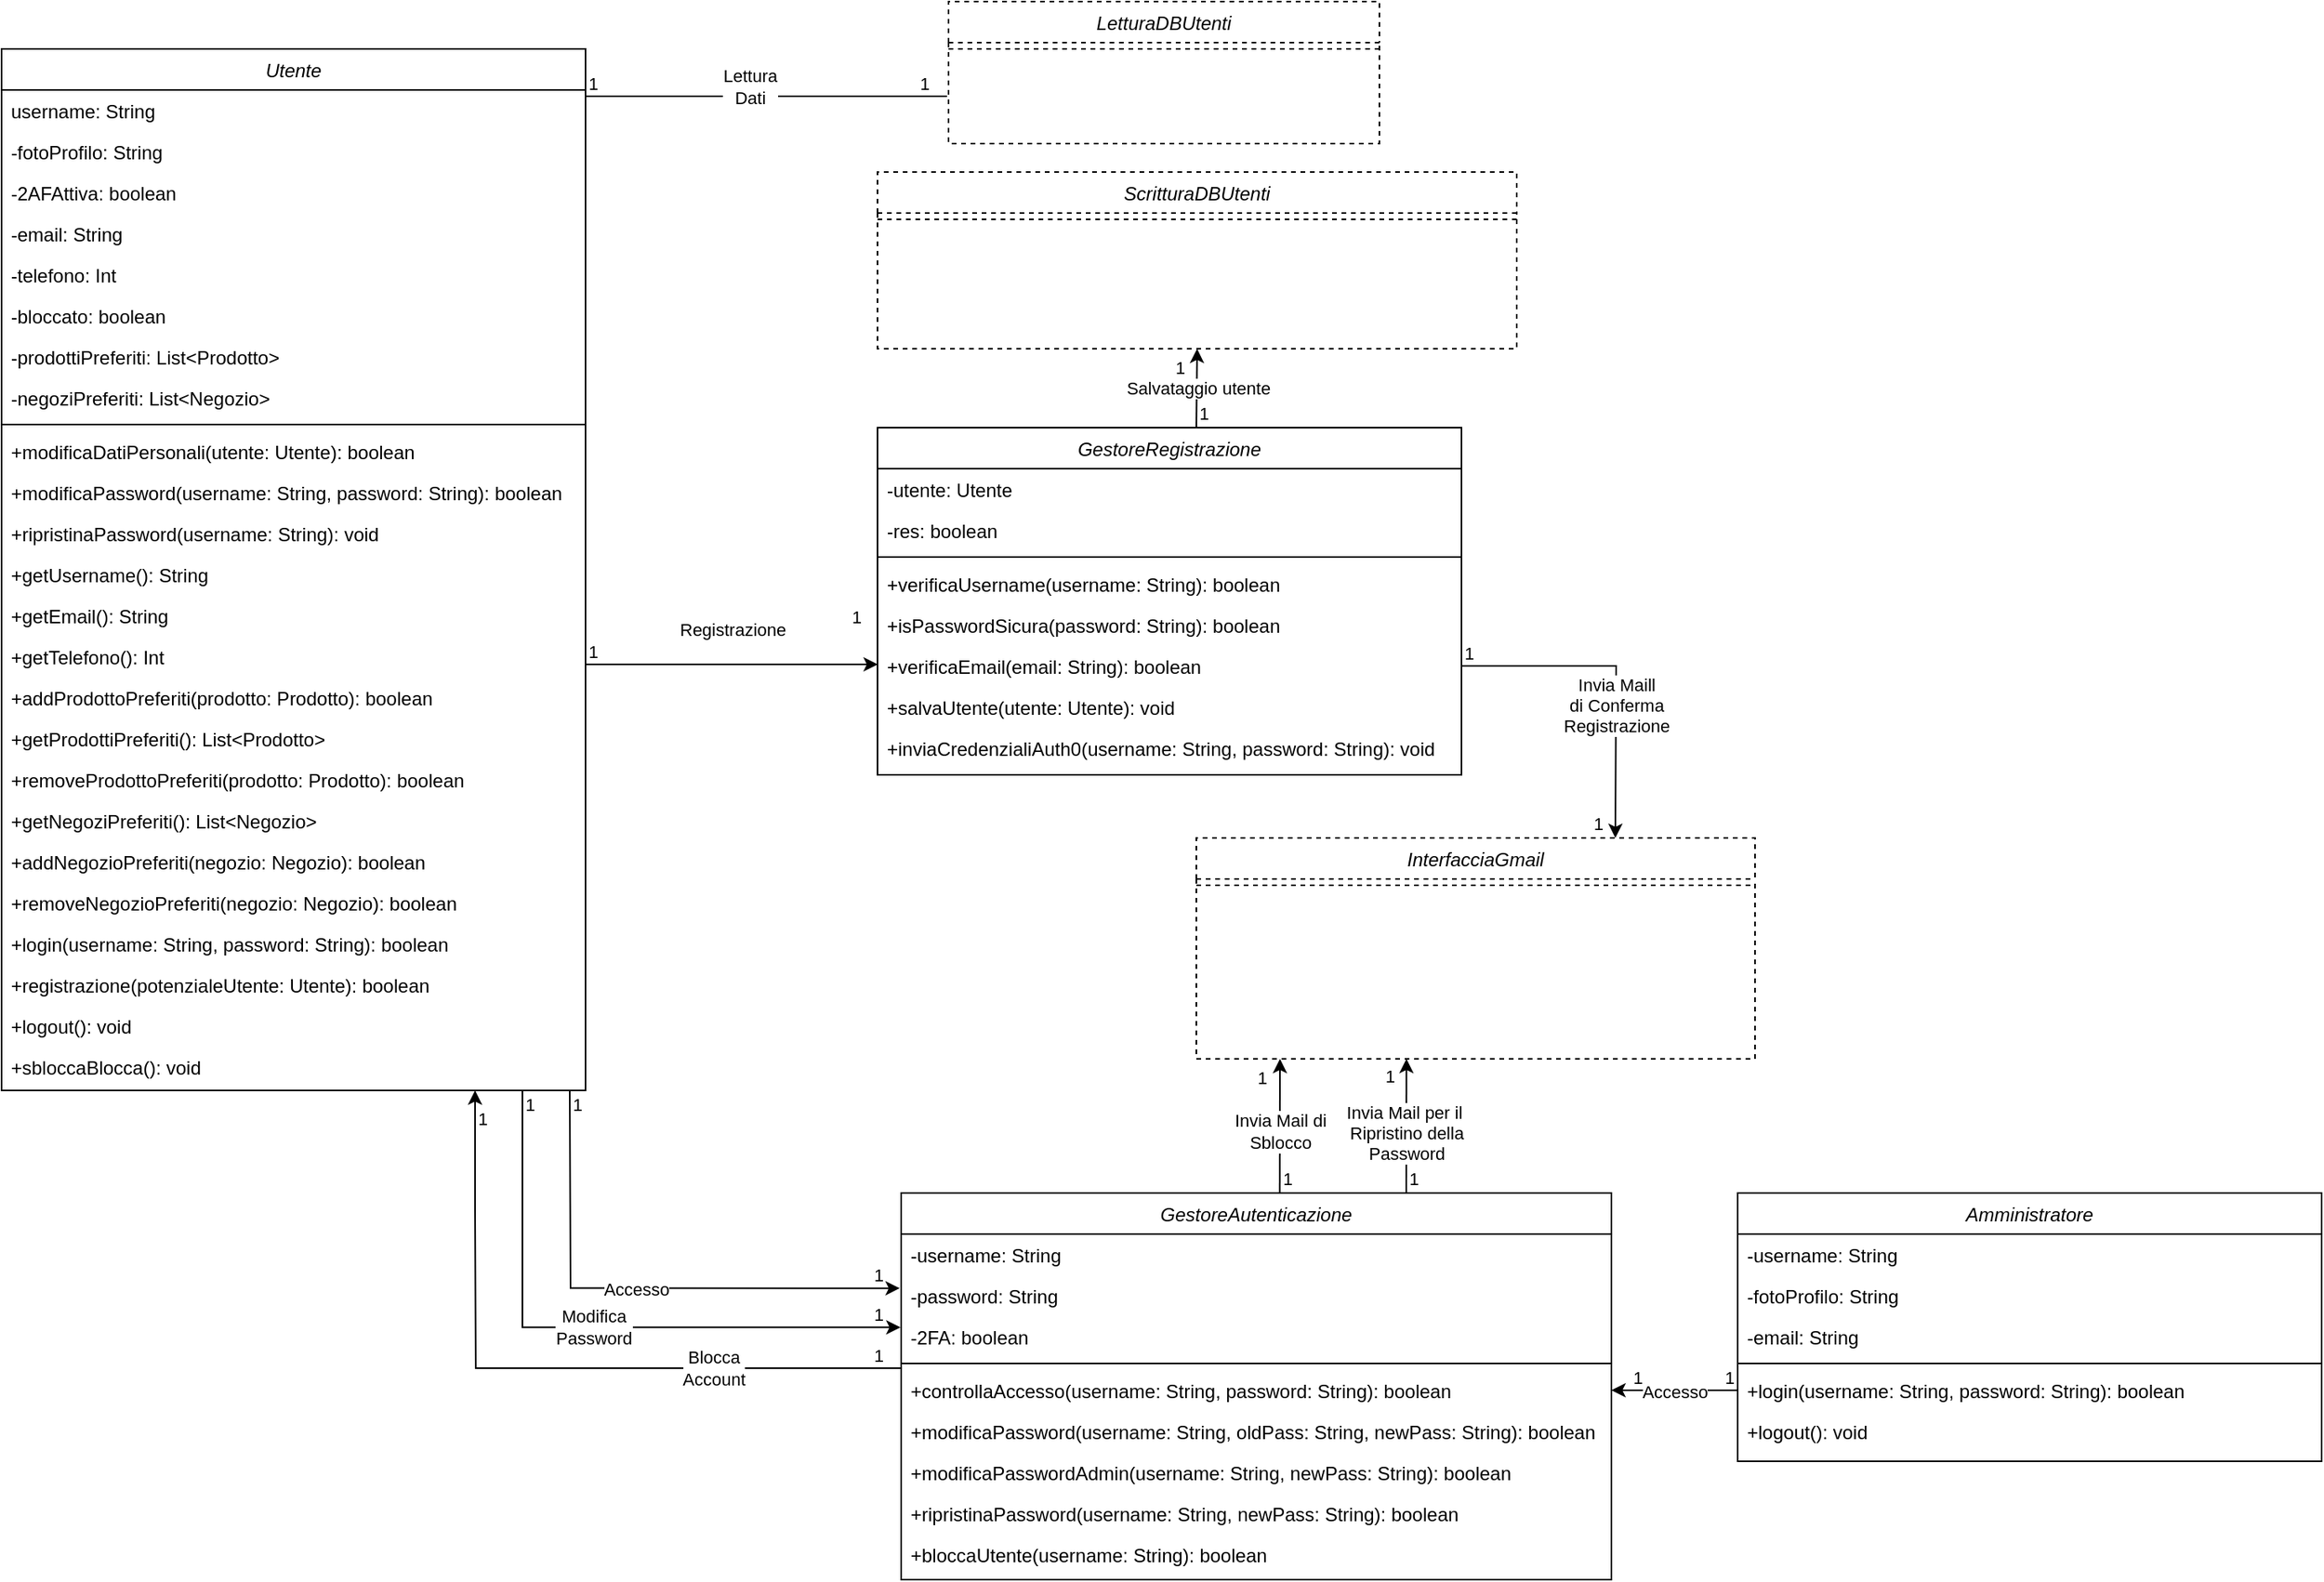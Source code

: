 <mxfile version="14.6.13" type="device"><diagram id="zghvcOF5Wy4SS22trsnS" name="Pagina-1"><mxGraphModel dx="1086" dy="2460" grid="1" gridSize="10" guides="1" tooltips="1" connect="1" arrows="1" fold="1" page="1" pageScale="1" pageWidth="1169" pageHeight="827" math="0" shadow="0"><root><mxCell id="0"/><mxCell id="1" parent="0"/><mxCell id="HkSvvqXFt2YJE9D7UQ4h-1" style="edgeStyle=orthogonalEdgeStyle;rounded=0;orthogonalLoop=1;jettySize=auto;html=1;endArrow=none;endFill=0;exitX=1;exitY=0.5;exitDx=0;exitDy=0;" parent="1" source="HkSvvqXFt2YJE9D7UQ4h-25" edge="1"><mxGeometry relative="1" as="geometry"><mxPoint x="350" y="-559" as="sourcePoint"/><mxPoint x="669" y="-1240" as="targetPoint"/><Array as="points"><mxPoint x="440" y="-1240"/></Array></mxGeometry></mxCell><mxCell id="HkSvvqXFt2YJE9D7UQ4h-2" value="Utente" style="swimlane;fontStyle=2;align=center;verticalAlign=top;childLayout=stackLayout;horizontal=1;startSize=26;horizontalStack=0;resizeParent=1;resizeLast=0;collapsible=1;marginBottom=0;rounded=0;shadow=0;strokeWidth=1;" parent="1" vertex="1"><mxGeometry x="70" y="-1270" width="370" height="660" as="geometry"><mxRectangle x="960" y="120" width="160" height="26" as="alternateBounds"/></mxGeometry></mxCell><mxCell id="HkSvvqXFt2YJE9D7UQ4h-3" value="username: String" style="text;align=left;verticalAlign=top;spacingLeft=4;spacingRight=4;overflow=hidden;rotatable=0;points=[[0,0.5],[1,0.5]];portConstraint=eastwest;" parent="HkSvvqXFt2YJE9D7UQ4h-2" vertex="1"><mxGeometry y="26" width="370" height="26" as="geometry"/></mxCell><mxCell id="HkSvvqXFt2YJE9D7UQ4h-4" value="-fotoProfilo: String" style="text;align=left;verticalAlign=top;spacingLeft=4;spacingRight=4;overflow=hidden;rotatable=0;points=[[0,0.5],[1,0.5]];portConstraint=eastwest;" parent="HkSvvqXFt2YJE9D7UQ4h-2" vertex="1"><mxGeometry y="52" width="370" height="26" as="geometry"/></mxCell><mxCell id="HkSvvqXFt2YJE9D7UQ4h-5" value="-2AFAttiva: boolean" style="text;align=left;verticalAlign=top;spacingLeft=4;spacingRight=4;overflow=hidden;rotatable=0;points=[[0,0.5],[1,0.5]];portConstraint=eastwest;" parent="HkSvvqXFt2YJE9D7UQ4h-2" vertex="1"><mxGeometry y="78" width="370" height="26" as="geometry"/></mxCell><mxCell id="HkSvvqXFt2YJE9D7UQ4h-6" value="-email: String" style="text;align=left;verticalAlign=top;spacingLeft=4;spacingRight=4;overflow=hidden;rotatable=0;points=[[0,0.5],[1,0.5]];portConstraint=eastwest;" parent="HkSvvqXFt2YJE9D7UQ4h-2" vertex="1"><mxGeometry y="104" width="370" height="26" as="geometry"/></mxCell><mxCell id="HkSvvqXFt2YJE9D7UQ4h-7" value="-telefono: Int" style="text;align=left;verticalAlign=top;spacingLeft=4;spacingRight=4;overflow=hidden;rotatable=0;points=[[0,0.5],[1,0.5]];portConstraint=eastwest;" parent="HkSvvqXFt2YJE9D7UQ4h-2" vertex="1"><mxGeometry y="130" width="370" height="26" as="geometry"/></mxCell><mxCell id="HkSvvqXFt2YJE9D7UQ4h-8" value="-bloccato: boolean" style="text;align=left;verticalAlign=top;spacingLeft=4;spacingRight=4;overflow=hidden;rotatable=0;points=[[0,0.5],[1,0.5]];portConstraint=eastwest;" parent="HkSvvqXFt2YJE9D7UQ4h-2" vertex="1"><mxGeometry y="156" width="370" height="26" as="geometry"/></mxCell><mxCell id="HkSvvqXFt2YJE9D7UQ4h-9" value="-prodottiPreferiti: List&lt;Prodotto&gt;" style="text;align=left;verticalAlign=top;spacingLeft=4;spacingRight=4;overflow=hidden;rotatable=0;points=[[0,0.5],[1,0.5]];portConstraint=eastwest;" parent="HkSvvqXFt2YJE9D7UQ4h-2" vertex="1"><mxGeometry y="182" width="370" height="26" as="geometry"/></mxCell><mxCell id="HkSvvqXFt2YJE9D7UQ4h-10" value="-negoziPreferiti: List&lt;Negozio&gt;" style="text;align=left;verticalAlign=top;spacingLeft=4;spacingRight=4;overflow=hidden;rotatable=0;points=[[0,0.5],[1,0.5]];portConstraint=eastwest;" parent="HkSvvqXFt2YJE9D7UQ4h-2" vertex="1"><mxGeometry y="208" width="370" height="26" as="geometry"/></mxCell><mxCell id="HkSvvqXFt2YJE9D7UQ4h-11" value="" style="line;html=1;strokeWidth=1;align=left;verticalAlign=middle;spacingTop=-1;spacingLeft=3;spacingRight=3;rotatable=0;labelPosition=right;points=[];portConstraint=eastwest;" parent="HkSvvqXFt2YJE9D7UQ4h-2" vertex="1"><mxGeometry y="234" width="370" height="8" as="geometry"/></mxCell><mxCell id="HkSvvqXFt2YJE9D7UQ4h-12" value="+modificaDatiPersonali(utente: Utente): boolean" style="text;align=left;verticalAlign=top;spacingLeft=4;spacingRight=4;overflow=hidden;rotatable=0;points=[[0,0.5],[1,0.5]];portConstraint=eastwest;" parent="HkSvvqXFt2YJE9D7UQ4h-2" vertex="1"><mxGeometry y="242" width="370" height="26" as="geometry"/></mxCell><mxCell id="HkSvvqXFt2YJE9D7UQ4h-13" value="+modificaPassword(username: String, password: String): boolean" style="text;align=left;verticalAlign=top;spacingLeft=4;spacingRight=4;overflow=hidden;rotatable=0;points=[[0,0.5],[1,0.5]];portConstraint=eastwest;" parent="HkSvvqXFt2YJE9D7UQ4h-2" vertex="1"><mxGeometry y="268" width="370" height="26" as="geometry"/></mxCell><mxCell id="HkSvvqXFt2YJE9D7UQ4h-14" value="+ripristinaPassword(username: String): void" style="text;align=left;verticalAlign=top;spacingLeft=4;spacingRight=4;overflow=hidden;rotatable=0;points=[[0,0.5],[1,0.5]];portConstraint=eastwest;" parent="HkSvvqXFt2YJE9D7UQ4h-2" vertex="1"><mxGeometry y="294" width="370" height="26" as="geometry"/></mxCell><mxCell id="HkSvvqXFt2YJE9D7UQ4h-15" value="+getUsername(): String" style="text;align=left;verticalAlign=top;spacingLeft=4;spacingRight=4;overflow=hidden;rotatable=0;points=[[0,0.5],[1,0.5]];portConstraint=eastwest;" parent="HkSvvqXFt2YJE9D7UQ4h-2" vertex="1"><mxGeometry y="320" width="370" height="26" as="geometry"/></mxCell><mxCell id="HkSvvqXFt2YJE9D7UQ4h-16" value="+getEmail(): String" style="text;align=left;verticalAlign=top;spacingLeft=4;spacingRight=4;overflow=hidden;rotatable=0;points=[[0,0.5],[1,0.5]];portConstraint=eastwest;" parent="HkSvvqXFt2YJE9D7UQ4h-2" vertex="1"><mxGeometry y="346" width="370" height="26" as="geometry"/></mxCell><mxCell id="HkSvvqXFt2YJE9D7UQ4h-17" value="+getTelefono(): Int" style="text;align=left;verticalAlign=top;spacingLeft=4;spacingRight=4;overflow=hidden;rotatable=0;points=[[0,0.5],[1,0.5]];portConstraint=eastwest;" parent="HkSvvqXFt2YJE9D7UQ4h-2" vertex="1"><mxGeometry y="372" width="370" height="26" as="geometry"/></mxCell><mxCell id="HkSvvqXFt2YJE9D7UQ4h-18" value="+addProdottoPreferiti(prodotto: Prodotto): boolean" style="text;align=left;verticalAlign=top;spacingLeft=4;spacingRight=4;overflow=hidden;rotatable=0;points=[[0,0.5],[1,0.5]];portConstraint=eastwest;" parent="HkSvvqXFt2YJE9D7UQ4h-2" vertex="1"><mxGeometry y="398" width="370" height="26" as="geometry"/></mxCell><mxCell id="HkSvvqXFt2YJE9D7UQ4h-19" value="+getProdottiPreferiti(): List&lt;Prodotto&gt;" style="text;align=left;verticalAlign=top;spacingLeft=4;spacingRight=4;overflow=hidden;rotatable=0;points=[[0,0.5],[1,0.5]];portConstraint=eastwest;" parent="HkSvvqXFt2YJE9D7UQ4h-2" vertex="1"><mxGeometry y="424" width="370" height="26" as="geometry"/></mxCell><mxCell id="HkSvvqXFt2YJE9D7UQ4h-20" value="+removeProdottoPreferiti(prodotto: Prodotto): boolean" style="text;align=left;verticalAlign=top;spacingLeft=4;spacingRight=4;overflow=hidden;rotatable=0;points=[[0,0.5],[1,0.5]];portConstraint=eastwest;" parent="HkSvvqXFt2YJE9D7UQ4h-2" vertex="1"><mxGeometry y="450" width="370" height="26" as="geometry"/></mxCell><mxCell id="HkSvvqXFt2YJE9D7UQ4h-21" value="+getNegoziPreferiti(): List&lt;Negozio&gt;" style="text;align=left;verticalAlign=top;spacingLeft=4;spacingRight=4;overflow=hidden;rotatable=0;points=[[0,0.5],[1,0.5]];portConstraint=eastwest;" parent="HkSvvqXFt2YJE9D7UQ4h-2" vertex="1"><mxGeometry y="476" width="370" height="26" as="geometry"/></mxCell><mxCell id="HkSvvqXFt2YJE9D7UQ4h-22" value="+addNegozioPreferiti(negozio: Negozio): boolean" style="text;align=left;verticalAlign=top;spacingLeft=4;spacingRight=4;overflow=hidden;rotatable=0;points=[[0,0.5],[1,0.5]];portConstraint=eastwest;" parent="HkSvvqXFt2YJE9D7UQ4h-2" vertex="1"><mxGeometry y="502" width="370" height="26" as="geometry"/></mxCell><mxCell id="HkSvvqXFt2YJE9D7UQ4h-23" value="+removeNegozioPreferiti(negozio: Negozio): boolean" style="text;align=left;verticalAlign=top;spacingLeft=4;spacingRight=4;overflow=hidden;rotatable=0;points=[[0,0.5],[1,0.5]];portConstraint=eastwest;" parent="HkSvvqXFt2YJE9D7UQ4h-2" vertex="1"><mxGeometry y="528" width="370" height="26" as="geometry"/></mxCell><mxCell id="HkSvvqXFt2YJE9D7UQ4h-24" value="+login(username: String, password: String): boolean" style="text;align=left;verticalAlign=top;spacingLeft=4;spacingRight=4;overflow=hidden;rotatable=0;points=[[0,0.5],[1,0.5]];portConstraint=eastwest;" parent="HkSvvqXFt2YJE9D7UQ4h-2" vertex="1"><mxGeometry y="554" width="370" height="26" as="geometry"/></mxCell><mxCell id="HkSvvqXFt2YJE9D7UQ4h-25" value="+registrazione(potenzialeUtente: Utente): boolean " style="text;align=left;verticalAlign=top;spacingLeft=4;spacingRight=4;overflow=hidden;rotatable=0;points=[[0,0.5],[1,0.5]];portConstraint=eastwest;" parent="HkSvvqXFt2YJE9D7UQ4h-2" vertex="1"><mxGeometry y="580" width="370" height="26" as="geometry"/></mxCell><mxCell id="HkSvvqXFt2YJE9D7UQ4h-26" value="+logout(): void" style="text;align=left;verticalAlign=top;spacingLeft=4;spacingRight=4;overflow=hidden;rotatable=0;points=[[0,0.5],[1,0.5]];portConstraint=eastwest;" parent="HkSvvqXFt2YJE9D7UQ4h-2" vertex="1"><mxGeometry y="606" width="370" height="26" as="geometry"/></mxCell><mxCell id="HkSvvqXFt2YJE9D7UQ4h-27" value="+sbloccaBlocca(): void" style="text;align=left;verticalAlign=top;spacingLeft=4;spacingRight=4;overflow=hidden;rotatable=0;points=[[0,0.5],[1,0.5]];portConstraint=eastwest;" parent="HkSvvqXFt2YJE9D7UQ4h-2" vertex="1"><mxGeometry y="632" width="370" height="26" as="geometry"/></mxCell><mxCell id="HkSvvqXFt2YJE9D7UQ4h-28" value="GestoreRegistrazione" style="swimlane;fontStyle=2;align=center;verticalAlign=top;childLayout=stackLayout;horizontal=1;startSize=26;horizontalStack=0;resizeParent=1;resizeLast=0;collapsible=1;marginBottom=0;rounded=0;shadow=0;strokeWidth=1;" parent="1" vertex="1"><mxGeometry x="625" y="-1030" width="370" height="220" as="geometry"><mxRectangle x="960" y="120" width="160" height="26" as="alternateBounds"/></mxGeometry></mxCell><mxCell id="HkSvvqXFt2YJE9D7UQ4h-29" value="-utente: Utente" style="text;align=left;verticalAlign=top;spacingLeft=4;spacingRight=4;overflow=hidden;rotatable=0;points=[[0,0.5],[1,0.5]];portConstraint=eastwest;" parent="HkSvvqXFt2YJE9D7UQ4h-28" vertex="1"><mxGeometry y="26" width="370" height="26" as="geometry"/></mxCell><mxCell id="HkSvvqXFt2YJE9D7UQ4h-30" value="-res: boolean" style="text;align=left;verticalAlign=top;spacingLeft=4;spacingRight=4;overflow=hidden;rotatable=0;points=[[0,0.5],[1,0.5]];portConstraint=eastwest;" parent="HkSvvqXFt2YJE9D7UQ4h-28" vertex="1"><mxGeometry y="52" width="370" height="26" as="geometry"/></mxCell><mxCell id="HkSvvqXFt2YJE9D7UQ4h-31" value="" style="line;html=1;strokeWidth=1;align=left;verticalAlign=middle;spacingTop=-1;spacingLeft=3;spacingRight=3;rotatable=0;labelPosition=right;points=[];portConstraint=eastwest;" parent="HkSvvqXFt2YJE9D7UQ4h-28" vertex="1"><mxGeometry y="78" width="370" height="8" as="geometry"/></mxCell><mxCell id="HkSvvqXFt2YJE9D7UQ4h-32" value="+verificaUsername(username: String): boolean" style="text;align=left;verticalAlign=top;spacingLeft=4;spacingRight=4;overflow=hidden;rotatable=0;points=[[0,0.5],[1,0.5]];portConstraint=eastwest;" parent="HkSvvqXFt2YJE9D7UQ4h-28" vertex="1"><mxGeometry y="86" width="370" height="26" as="geometry"/></mxCell><mxCell id="HkSvvqXFt2YJE9D7UQ4h-33" value="+isPasswordSicura(password: String): boolean" style="text;align=left;verticalAlign=top;spacingLeft=4;spacingRight=4;overflow=hidden;rotatable=0;points=[[0,0.5],[1,0.5]];portConstraint=eastwest;" parent="HkSvvqXFt2YJE9D7UQ4h-28" vertex="1"><mxGeometry y="112" width="370" height="26" as="geometry"/></mxCell><mxCell id="HkSvvqXFt2YJE9D7UQ4h-34" value="+verificaEmail(email: String): boolean" style="text;align=left;verticalAlign=top;spacingLeft=4;spacingRight=4;overflow=hidden;rotatable=0;points=[[0,0.5],[1,0.5]];portConstraint=eastwest;" parent="HkSvvqXFt2YJE9D7UQ4h-28" vertex="1"><mxGeometry y="138" width="370" height="26" as="geometry"/></mxCell><mxCell id="HkSvvqXFt2YJE9D7UQ4h-35" value="+salvaUtente(utente: Utente): void" style="text;align=left;verticalAlign=top;spacingLeft=4;spacingRight=4;overflow=hidden;rotatable=0;points=[[0,0.5],[1,0.5]];portConstraint=eastwest;" parent="HkSvvqXFt2YJE9D7UQ4h-28" vertex="1"><mxGeometry y="164" width="370" height="26" as="geometry"/></mxCell><mxCell id="HkSvvqXFt2YJE9D7UQ4h-36" value="+inviaCredenzialiAuth0(username: String, password: String): void" style="text;align=left;verticalAlign=top;spacingLeft=4;spacingRight=4;overflow=hidden;rotatable=0;points=[[0,0.5],[1,0.5]];portConstraint=eastwest;" parent="HkSvvqXFt2YJE9D7UQ4h-28" vertex="1"><mxGeometry y="190" width="370" height="26" as="geometry"/></mxCell><mxCell id="HkSvvqXFt2YJE9D7UQ4h-37" value="ScritturaDBUtenti" style="swimlane;fontStyle=2;align=center;verticalAlign=top;childLayout=stackLayout;horizontal=1;startSize=26;horizontalStack=0;resizeParent=1;resizeLast=0;collapsible=1;marginBottom=0;rounded=0;shadow=0;strokeWidth=1;dashed=1;" parent="1" vertex="1"><mxGeometry x="625" y="-1192" width="405" height="112" as="geometry"><mxRectangle x="625" y="-1192" width="160" height="26" as="alternateBounds"/></mxGeometry></mxCell><mxCell id="HkSvvqXFt2YJE9D7UQ4h-38" value="" style="line;html=1;strokeWidth=1;align=left;verticalAlign=middle;spacingTop=-1;spacingLeft=3;spacingRight=3;rotatable=0;labelPosition=right;points=[];portConstraint=eastwest;dashed=1;" parent="HkSvvqXFt2YJE9D7UQ4h-37" vertex="1"><mxGeometry y="26" width="405" height="8" as="geometry"/></mxCell><mxCell id="HkSvvqXFt2YJE9D7UQ4h-42" value="GestoreAutenticazione" style="swimlane;fontStyle=2;align=center;verticalAlign=top;childLayout=stackLayout;horizontal=1;startSize=26;horizontalStack=0;resizeParent=1;resizeLast=0;collapsible=1;marginBottom=0;rounded=0;shadow=0;strokeWidth=1;" parent="1" vertex="1"><mxGeometry x="640" y="-545" width="450" height="245" as="geometry"><mxRectangle x="960" y="120" width="160" height="26" as="alternateBounds"/></mxGeometry></mxCell><mxCell id="HkSvvqXFt2YJE9D7UQ4h-43" value="-username: String" style="text;align=left;verticalAlign=top;spacingLeft=4;spacingRight=4;overflow=hidden;rotatable=0;points=[[0,0.5],[1,0.5]];portConstraint=eastwest;" parent="HkSvvqXFt2YJE9D7UQ4h-42" vertex="1"><mxGeometry y="26" width="450" height="26" as="geometry"/></mxCell><mxCell id="HkSvvqXFt2YJE9D7UQ4h-44" value="-password: String" style="text;align=left;verticalAlign=top;spacingLeft=4;spacingRight=4;overflow=hidden;rotatable=0;points=[[0,0.5],[1,0.5]];portConstraint=eastwest;" parent="HkSvvqXFt2YJE9D7UQ4h-42" vertex="1"><mxGeometry y="52" width="450" height="26" as="geometry"/></mxCell><mxCell id="HkSvvqXFt2YJE9D7UQ4h-45" value="-2FA: boolean" style="text;align=left;verticalAlign=top;spacingLeft=4;spacingRight=4;overflow=hidden;rotatable=0;points=[[0,0.5],[1,0.5]];portConstraint=eastwest;" parent="HkSvvqXFt2YJE9D7UQ4h-42" vertex="1"><mxGeometry y="78" width="450" height="26" as="geometry"/></mxCell><mxCell id="HkSvvqXFt2YJE9D7UQ4h-46" value="" style="line;html=1;strokeWidth=1;align=left;verticalAlign=middle;spacingTop=-1;spacingLeft=3;spacingRight=3;rotatable=0;labelPosition=right;points=[];portConstraint=eastwest;" parent="HkSvvqXFt2YJE9D7UQ4h-42" vertex="1"><mxGeometry y="104" width="450" height="8" as="geometry"/></mxCell><mxCell id="HkSvvqXFt2YJE9D7UQ4h-47" value="+controllaAccesso(username: String, password: String): boolean" style="text;align=left;verticalAlign=top;spacingLeft=4;spacingRight=4;overflow=hidden;rotatable=0;points=[[0,0.5],[1,0.5]];portConstraint=eastwest;" parent="HkSvvqXFt2YJE9D7UQ4h-42" vertex="1"><mxGeometry y="112" width="450" height="26" as="geometry"/></mxCell><mxCell id="HkSvvqXFt2YJE9D7UQ4h-48" value="+modificaPassword(username: String, oldPass: String, newPass: String): boolean" style="text;align=left;verticalAlign=top;spacingLeft=4;spacingRight=4;overflow=hidden;rotatable=0;points=[[0,0.5],[1,0.5]];portConstraint=eastwest;" parent="HkSvvqXFt2YJE9D7UQ4h-42" vertex="1"><mxGeometry y="138" width="450" height="26" as="geometry"/></mxCell><mxCell id="HkSvvqXFt2YJE9D7UQ4h-49" value="+modificaPasswordAdmin(username: String, newPass: String): boolean" style="text;align=left;verticalAlign=top;spacingLeft=4;spacingRight=4;overflow=hidden;rotatable=0;points=[[0,0.5],[1,0.5]];portConstraint=eastwest;" parent="HkSvvqXFt2YJE9D7UQ4h-42" vertex="1"><mxGeometry y="164" width="450" height="26" as="geometry"/></mxCell><mxCell id="HkSvvqXFt2YJE9D7UQ4h-50" value="+ripristinaPassword(username: String, newPass: String): boolean" style="text;align=left;verticalAlign=top;spacingLeft=4;spacingRight=4;overflow=hidden;rotatable=0;points=[[0,0.5],[1,0.5]];portConstraint=eastwest;" parent="HkSvvqXFt2YJE9D7UQ4h-42" vertex="1"><mxGeometry y="190" width="450" height="26" as="geometry"/></mxCell><mxCell id="HkSvvqXFt2YJE9D7UQ4h-51" value="+bloccaUtente(username: String): boolean" style="text;align=left;verticalAlign=top;spacingLeft=4;spacingRight=4;overflow=hidden;rotatable=0;points=[[0,0.5],[1,0.5]];portConstraint=eastwest;" parent="HkSvvqXFt2YJE9D7UQ4h-42" vertex="1"><mxGeometry y="216" width="450" height="26" as="geometry"/></mxCell><mxCell id="HkSvvqXFt2YJE9D7UQ4h-53" value="" style="endArrow=classic;html=1;entryX=0.014;entryY=0.25;entryDx=0;entryDy=0;entryPerimeter=0;" parent="1" edge="1"><mxGeometry relative="1" as="geometry"><mxPoint x="440.0" y="-880" as="sourcePoint"/><mxPoint x="625.18" y="-880" as="targetPoint"/></mxGeometry></mxCell><mxCell id="HkSvvqXFt2YJE9D7UQ4h-54" value="Registrazione" style="edgeLabel;resizable=0;html=1;align=center;verticalAlign=middle;" parent="HkSvvqXFt2YJE9D7UQ4h-53" connectable="0" vertex="1"><mxGeometry relative="1" as="geometry"><mxPoint y="-22" as="offset"/></mxGeometry></mxCell><mxCell id="HkSvvqXFt2YJE9D7UQ4h-55" value="1" style="edgeLabel;resizable=0;html=1;align=left;verticalAlign=bottom;" parent="HkSvvqXFt2YJE9D7UQ4h-53" connectable="0" vertex="1"><mxGeometry x="-1" relative="1" as="geometry"/></mxCell><mxCell id="HkSvvqXFt2YJE9D7UQ4h-56" value="1" style="edgeLabel;resizable=0;html=1;align=right;verticalAlign=bottom;" parent="HkSvvqXFt2YJE9D7UQ4h-53" connectable="0" vertex="1"><mxGeometry x="1" relative="1" as="geometry"><mxPoint x="-10" y="-22" as="offset"/></mxGeometry></mxCell><mxCell id="HkSvvqXFt2YJE9D7UQ4h-57" value="" style="endArrow=classic;html=1;entryX=-0.002;entryY=0.321;entryDx=0;entryDy=0;entryPerimeter=0;edgeStyle=orthogonalEdgeStyle;rounded=0;" parent="1" target="HkSvvqXFt2YJE9D7UQ4h-44" edge="1"><mxGeometry relative="1" as="geometry"><mxPoint x="430.0" y="-610" as="sourcePoint"/><mxPoint x="580" y="-660" as="targetPoint"/></mxGeometry></mxCell><mxCell id="HkSvvqXFt2YJE9D7UQ4h-58" value="Accesso" style="edgeLabel;resizable=0;html=1;align=center;verticalAlign=middle;" parent="HkSvvqXFt2YJE9D7UQ4h-57" connectable="0" vertex="1"><mxGeometry relative="1" as="geometry"/></mxCell><mxCell id="HkSvvqXFt2YJE9D7UQ4h-59" value="1" style="edgeLabel;resizable=0;html=1;align=left;verticalAlign=bottom;" parent="HkSvvqXFt2YJE9D7UQ4h-57" connectable="0" vertex="1"><mxGeometry x="-1" relative="1" as="geometry"><mxPoint y="17" as="offset"/></mxGeometry></mxCell><mxCell id="HkSvvqXFt2YJE9D7UQ4h-60" value="1" style="edgeLabel;resizable=0;html=1;align=right;verticalAlign=bottom;" parent="HkSvvqXFt2YJE9D7UQ4h-57" connectable="0" vertex="1"><mxGeometry x="1" relative="1" as="geometry"><mxPoint x="-10" as="offset"/></mxGeometry></mxCell><mxCell id="HkSvvqXFt2YJE9D7UQ4h-61" value="" style="endArrow=classic;html=1;entryX=0.5;entryY=1;entryDx=0;entryDy=0;exitX=0.546;exitY=-0.002;exitDx=0;exitDy=0;exitPerimeter=0;" parent="1" source="HkSvvqXFt2YJE9D7UQ4h-28" target="HkSvvqXFt2YJE9D7UQ4h-37" edge="1"><mxGeometry relative="1" as="geometry"><mxPoint x="828" y="-1002" as="sourcePoint"/><mxPoint x="750" y="-1122" as="targetPoint"/></mxGeometry></mxCell><mxCell id="HkSvvqXFt2YJE9D7UQ4h-62" value="Salvataggio utente" style="edgeLabel;resizable=0;html=1;align=center;verticalAlign=middle;" parent="HkSvvqXFt2YJE9D7UQ4h-61" connectable="0" vertex="1"><mxGeometry relative="1" as="geometry"/></mxCell><mxCell id="HkSvvqXFt2YJE9D7UQ4h-63" value="1" style="edgeLabel;resizable=0;html=1;align=left;verticalAlign=bottom;" parent="HkSvvqXFt2YJE9D7UQ4h-61" connectable="0" vertex="1"><mxGeometry x="-1" relative="1" as="geometry"><mxPoint as="offset"/></mxGeometry></mxCell><mxCell id="HkSvvqXFt2YJE9D7UQ4h-64" value="1" style="edgeLabel;resizable=0;html=1;align=right;verticalAlign=bottom;" parent="HkSvvqXFt2YJE9D7UQ4h-61" connectable="0" vertex="1"><mxGeometry x="1" relative="1" as="geometry"><mxPoint x="-7" y="20" as="offset"/></mxGeometry></mxCell><mxCell id="HkSvvqXFt2YJE9D7UQ4h-69" value="LetturaDBUtenti" style="swimlane;fontStyle=2;align=center;verticalAlign=top;childLayout=stackLayout;horizontal=1;startSize=26;horizontalStack=0;resizeParent=1;resizeLast=0;collapsible=1;marginBottom=0;rounded=0;shadow=0;strokeWidth=1;dashed=1;" parent="1" vertex="1"><mxGeometry x="670" y="-1300" width="273" height="90" as="geometry"><mxRectangle x="260" y="-440" width="160" height="26" as="alternateBounds"/></mxGeometry></mxCell><mxCell id="HkSvvqXFt2YJE9D7UQ4h-70" value="" style="line;html=1;strokeWidth=1;align=left;verticalAlign=middle;spacingTop=-1;spacingLeft=3;spacingRight=3;rotatable=0;labelPosition=right;points=[];portConstraint=eastwest;dashed=1;" parent="HkSvvqXFt2YJE9D7UQ4h-69" vertex="1"><mxGeometry y="26" width="273" height="8" as="geometry"/></mxCell><mxCell id="HkSvvqXFt2YJE9D7UQ4h-73" value="Lettura&lt;br&gt;Dati" style="edgeLabel;resizable=0;html=1;align=center;verticalAlign=middle;" parent="1" connectable="0" vertex="1"><mxGeometry x="550" y="-660" as="geometry"><mxPoint x="-6" y="-586" as="offset"/></mxGeometry></mxCell><mxCell id="HkSvvqXFt2YJE9D7UQ4h-74" value="1" style="edgeLabel;resizable=0;html=1;align=left;verticalAlign=bottom;" parent="1" connectable="0" vertex="1"><mxGeometry x="440" y="-1240" as="geometry"/></mxCell><mxCell id="HkSvvqXFt2YJE9D7UQ4h-75" value="1" style="edgeLabel;resizable=0;html=1;align=left;verticalAlign=bottom;" parent="1" connectable="0" vertex="1"><mxGeometry x="650" y="-1240" as="geometry"/></mxCell><mxCell id="HkSvvqXFt2YJE9D7UQ4h-76" value="" style="endArrow=classic;html=1;entryX=-0.001;entryY=0.236;entryDx=0;entryDy=0;entryPerimeter=0;edgeStyle=orthogonalEdgeStyle;rounded=0;" parent="1" edge="1"><mxGeometry relative="1" as="geometry"><mxPoint x="400.0" y="-610" as="sourcePoint"/><mxPoint x="639.55" y="-459.864" as="targetPoint"/><Array as="points"><mxPoint x="400" y="-560"/><mxPoint x="400" y="-460"/></Array></mxGeometry></mxCell><mxCell id="HkSvvqXFt2YJE9D7UQ4h-77" value="Modifica&lt;br&gt;Password" style="edgeLabel;resizable=0;html=1;align=center;verticalAlign=middle;" parent="HkSvvqXFt2YJE9D7UQ4h-76" connectable="0" vertex="1"><mxGeometry relative="1" as="geometry"/></mxCell><mxCell id="HkSvvqXFt2YJE9D7UQ4h-78" value="1" style="edgeLabel;resizable=0;html=1;align=left;verticalAlign=bottom;" parent="HkSvvqXFt2YJE9D7UQ4h-76" connectable="0" vertex="1"><mxGeometry x="-1" relative="1" as="geometry"><mxPoint y="17" as="offset"/></mxGeometry></mxCell><mxCell id="HkSvvqXFt2YJE9D7UQ4h-79" value="1" style="edgeLabel;resizable=0;html=1;align=right;verticalAlign=bottom;" parent="HkSvvqXFt2YJE9D7UQ4h-76" connectable="0" vertex="1"><mxGeometry x="1" relative="1" as="geometry"><mxPoint x="-10" as="offset"/></mxGeometry></mxCell><mxCell id="HkSvvqXFt2YJE9D7UQ4h-116" value="" style="endArrow=classic;html=1;exitX=1;exitY=0.5;exitDx=0;exitDy=0;entryX=0.75;entryY=0;entryDx=0;entryDy=0;edgeStyle=orthogonalEdgeStyle;rounded=0;" parent="1" source="HkSvvqXFt2YJE9D7UQ4h-34" edge="1"><mxGeometry relative="1" as="geometry"><mxPoint x="1040" y="-880.002" as="sourcePoint"/><mxPoint x="1092.5" y="-770" as="targetPoint"/></mxGeometry></mxCell><mxCell id="HkSvvqXFt2YJE9D7UQ4h-117" value="Invia Maill&lt;br&gt;di Conferma&lt;br&gt;Registrazione" style="edgeLabel;resizable=0;html=1;align=center;verticalAlign=middle;" parent="HkSvvqXFt2YJE9D7UQ4h-116" connectable="0" vertex="1"><mxGeometry relative="1" as="geometry"><mxPoint y="19" as="offset"/></mxGeometry></mxCell><mxCell id="HkSvvqXFt2YJE9D7UQ4h-118" value="1" style="edgeLabel;resizable=0;html=1;align=left;verticalAlign=bottom;" parent="HkSvvqXFt2YJE9D7UQ4h-116" connectable="0" vertex="1"><mxGeometry x="-1" relative="1" as="geometry"><mxPoint as="offset"/></mxGeometry></mxCell><mxCell id="HkSvvqXFt2YJE9D7UQ4h-119" value="1" style="edgeLabel;resizable=0;html=1;align=right;verticalAlign=bottom;" parent="HkSvvqXFt2YJE9D7UQ4h-116" connectable="0" vertex="1"><mxGeometry x="1" relative="1" as="geometry"><mxPoint x="-7" as="offset"/></mxGeometry></mxCell><mxCell id="HkSvvqXFt2YJE9D7UQ4h-120" value="" style="endArrow=classic;html=1;exitX=0.533;exitY=-0.002;exitDx=0;exitDy=0;exitPerimeter=0;" parent="1" source="HkSvvqXFt2YJE9D7UQ4h-42" edge="1"><mxGeometry relative="1" as="geometry"><mxPoint x="890" y="-560" as="sourcePoint"/><mxPoint x="880" y="-630" as="targetPoint"/></mxGeometry></mxCell><mxCell id="HkSvvqXFt2YJE9D7UQ4h-121" value="Invia Mail di&lt;br&gt;Sblocco" style="edgeLabel;resizable=0;html=1;align=center;verticalAlign=middle;" parent="HkSvvqXFt2YJE9D7UQ4h-120" connectable="0" vertex="1"><mxGeometry relative="1" as="geometry"><mxPoint y="4" as="offset"/></mxGeometry></mxCell><mxCell id="HkSvvqXFt2YJE9D7UQ4h-122" value="1" style="edgeLabel;resizable=0;html=1;align=left;verticalAlign=bottom;" parent="HkSvvqXFt2YJE9D7UQ4h-120" connectable="0" vertex="1"><mxGeometry x="-1" relative="1" as="geometry"><mxPoint as="offset"/></mxGeometry></mxCell><mxCell id="HkSvvqXFt2YJE9D7UQ4h-123" value="1" style="edgeLabel;resizable=0;html=1;align=right;verticalAlign=bottom;" parent="HkSvvqXFt2YJE9D7UQ4h-120" connectable="0" vertex="1"><mxGeometry x="1" relative="1" as="geometry"><mxPoint x="-7" y="20" as="offset"/></mxGeometry></mxCell><mxCell id="HkSvvqXFt2YJE9D7UQ4h-124" value="" style="endArrow=classic;html=1;exitX=0.533;exitY=-0.002;exitDx=0;exitDy=0;exitPerimeter=0;" parent="1" edge="1"><mxGeometry relative="1" as="geometry"><mxPoint x="960" y="-545.536" as="sourcePoint"/><mxPoint x="960.15" y="-630" as="targetPoint"/></mxGeometry></mxCell><mxCell id="HkSvvqXFt2YJE9D7UQ4h-125" value="Invia Mail per il&amp;nbsp;&lt;br&gt;Ripristino della&lt;br&gt;Password" style="edgeLabel;resizable=0;html=1;align=center;verticalAlign=middle;" parent="HkSvvqXFt2YJE9D7UQ4h-124" connectable="0" vertex="1"><mxGeometry relative="1" as="geometry"><mxPoint y="4" as="offset"/></mxGeometry></mxCell><mxCell id="HkSvvqXFt2YJE9D7UQ4h-126" value="1" style="edgeLabel;resizable=0;html=1;align=left;verticalAlign=bottom;" parent="HkSvvqXFt2YJE9D7UQ4h-124" connectable="0" vertex="1"><mxGeometry x="-1" relative="1" as="geometry"><mxPoint as="offset"/></mxGeometry></mxCell><mxCell id="HkSvvqXFt2YJE9D7UQ4h-127" value="1" style="edgeLabel;resizable=0;html=1;align=right;verticalAlign=bottom;" parent="HkSvvqXFt2YJE9D7UQ4h-124" connectable="0" vertex="1"><mxGeometry x="1" relative="1" as="geometry"><mxPoint x="-7" y="20" as="offset"/></mxGeometry></mxCell><mxCell id="HkSvvqXFt2YJE9D7UQ4h-128" value="InterfacciaGmail" style="swimlane;fontStyle=2;align=center;verticalAlign=top;childLayout=stackLayout;horizontal=1;startSize=26;horizontalStack=0;resizeParent=1;resizeLast=0;collapsible=1;marginBottom=0;rounded=0;shadow=0;strokeWidth=1;dashed=1;" parent="1" vertex="1"><mxGeometry x="827" y="-770" width="354" height="140" as="geometry"><mxRectangle x="960" y="120" width="160" height="26" as="alternateBounds"/></mxGeometry></mxCell><mxCell id="HkSvvqXFt2YJE9D7UQ4h-132" value="" style="line;html=1;strokeWidth=1;align=left;verticalAlign=middle;spacingTop=-1;spacingLeft=3;spacingRight=3;rotatable=0;labelPosition=right;points=[];portConstraint=eastwest;dashed=1;" parent="HkSvvqXFt2YJE9D7UQ4h-128" vertex="1"><mxGeometry y="26" width="354" height="8" as="geometry"/></mxCell><mxCell id="HkSvvqXFt2YJE9D7UQ4h-134" value="" style="endArrow=none;html=1;edgeStyle=orthogonalEdgeStyle;rounded=0;startArrow=classic;startFill=1;endFill=0;" parent="1" edge="1"><mxGeometry relative="1" as="geometry"><mxPoint x="370" y="-610" as="sourcePoint"/><mxPoint x="640" y="-434" as="targetPoint"/><Array as="points"><mxPoint x="370.45" y="-534"/><mxPoint x="370.45" y="-434"/></Array></mxGeometry></mxCell><mxCell id="HkSvvqXFt2YJE9D7UQ4h-135" value="Blocca&lt;br&gt;Account" style="edgeLabel;resizable=0;html=1;align=center;verticalAlign=middle;" parent="HkSvvqXFt2YJE9D7UQ4h-134" connectable="0" vertex="1"><mxGeometry relative="1" as="geometry"><mxPoint x="103" as="offset"/></mxGeometry></mxCell><mxCell id="HkSvvqXFt2YJE9D7UQ4h-136" value="1" style="edgeLabel;resizable=0;html=1;align=left;verticalAlign=bottom;" parent="HkSvvqXFt2YJE9D7UQ4h-134" connectable="0" vertex="1"><mxGeometry x="-1" relative="1" as="geometry"><mxPoint y="26" as="offset"/></mxGeometry></mxCell><mxCell id="HkSvvqXFt2YJE9D7UQ4h-137" value="1" style="edgeLabel;resizable=0;html=1;align=right;verticalAlign=bottom;" parent="HkSvvqXFt2YJE9D7UQ4h-134" connectable="0" vertex="1"><mxGeometry x="1" relative="1" as="geometry"><mxPoint x="-10" as="offset"/></mxGeometry></mxCell><mxCell id="-mSIu7SkhKXa1hD_AxfA-1" value="Amministratore" style="swimlane;fontStyle=2;align=center;verticalAlign=top;childLayout=stackLayout;horizontal=1;startSize=26;horizontalStack=0;resizeParent=1;resizeLast=0;collapsible=1;marginBottom=0;rounded=0;shadow=0;strokeWidth=1;" vertex="1" parent="1"><mxGeometry x="1170" y="-545" width="370" height="170" as="geometry"><mxRectangle x="960" y="120" width="160" height="26" as="alternateBounds"/></mxGeometry></mxCell><mxCell id="-mSIu7SkhKXa1hD_AxfA-2" value="-username: String" style="text;align=left;verticalAlign=top;spacingLeft=4;spacingRight=4;overflow=hidden;rotatable=0;points=[[0,0.5],[1,0.5]];portConstraint=eastwest;" vertex="1" parent="-mSIu7SkhKXa1hD_AxfA-1"><mxGeometry y="26" width="370" height="26" as="geometry"/></mxCell><mxCell id="-mSIu7SkhKXa1hD_AxfA-3" value="-fotoProfilo: String" style="text;align=left;verticalAlign=top;spacingLeft=4;spacingRight=4;overflow=hidden;rotatable=0;points=[[0,0.5],[1,0.5]];portConstraint=eastwest;" vertex="1" parent="-mSIu7SkhKXa1hD_AxfA-1"><mxGeometry y="52" width="370" height="26" as="geometry"/></mxCell><mxCell id="-mSIu7SkhKXa1hD_AxfA-4" value="-email: String" style="text;align=left;verticalAlign=top;spacingLeft=4;spacingRight=4;overflow=hidden;rotatable=0;points=[[0,0.5],[1,0.5]];portConstraint=eastwest;" vertex="1" parent="-mSIu7SkhKXa1hD_AxfA-1"><mxGeometry y="78" width="370" height="26" as="geometry"/></mxCell><mxCell id="-mSIu7SkhKXa1hD_AxfA-5" value="" style="line;html=1;strokeWidth=1;align=left;verticalAlign=middle;spacingTop=-1;spacingLeft=3;spacingRight=3;rotatable=0;labelPosition=right;points=[];portConstraint=eastwest;" vertex="1" parent="-mSIu7SkhKXa1hD_AxfA-1"><mxGeometry y="104" width="370" height="8" as="geometry"/></mxCell><mxCell id="-mSIu7SkhKXa1hD_AxfA-6" value="+login(username: String, password: String): boolean" style="text;align=left;verticalAlign=top;spacingLeft=4;spacingRight=4;overflow=hidden;rotatable=0;points=[[0,0.5],[1,0.5]];portConstraint=eastwest;" vertex="1" parent="-mSIu7SkhKXa1hD_AxfA-1"><mxGeometry y="112" width="370" height="26" as="geometry"/></mxCell><mxCell id="-mSIu7SkhKXa1hD_AxfA-7" value="+logout(): void" style="text;align=left;verticalAlign=top;spacingLeft=4;spacingRight=4;overflow=hidden;rotatable=0;points=[[0,0.5],[1,0.5]];portConstraint=eastwest;" vertex="1" parent="-mSIu7SkhKXa1hD_AxfA-1"><mxGeometry y="138" width="370" height="26" as="geometry"/></mxCell><mxCell id="-mSIu7SkhKXa1hD_AxfA-8" value="" style="endArrow=classic;html=1;entryX=1;entryY=0.5;entryDx=0;entryDy=0;edgeStyle=orthogonalEdgeStyle;rounded=0;exitX=0;exitY=0.5;exitDx=0;exitDy=0;" edge="1" parent="1" source="-mSIu7SkhKXa1hD_AxfA-6"><mxGeometry relative="1" as="geometry"><mxPoint x="1268.5" y="-270" as="sourcePoint"/><mxPoint x="1090" y="-420" as="targetPoint"/></mxGeometry></mxCell><mxCell id="-mSIu7SkhKXa1hD_AxfA-9" value="Accesso" style="edgeLabel;resizable=0;html=1;align=center;verticalAlign=middle;" connectable="0" vertex="1" parent="-mSIu7SkhKXa1hD_AxfA-8"><mxGeometry relative="1" as="geometry"><mxPoint as="offset"/></mxGeometry></mxCell><mxCell id="-mSIu7SkhKXa1hD_AxfA-10" value="1" style="edgeLabel;resizable=0;html=1;align=left;verticalAlign=bottom;" connectable="0" vertex="1" parent="-mSIu7SkhKXa1hD_AxfA-8"><mxGeometry x="-1" relative="1" as="geometry"><mxPoint x="-10" as="offset"/></mxGeometry></mxCell><mxCell id="-mSIu7SkhKXa1hD_AxfA-11" value="1" style="edgeLabel;resizable=0;html=1;align=right;verticalAlign=bottom;" connectable="0" vertex="1" parent="-mSIu7SkhKXa1hD_AxfA-8"><mxGeometry x="1" relative="1" as="geometry"><mxPoint x="20" as="offset"/></mxGeometry></mxCell></root></mxGraphModel></diagram></mxfile>